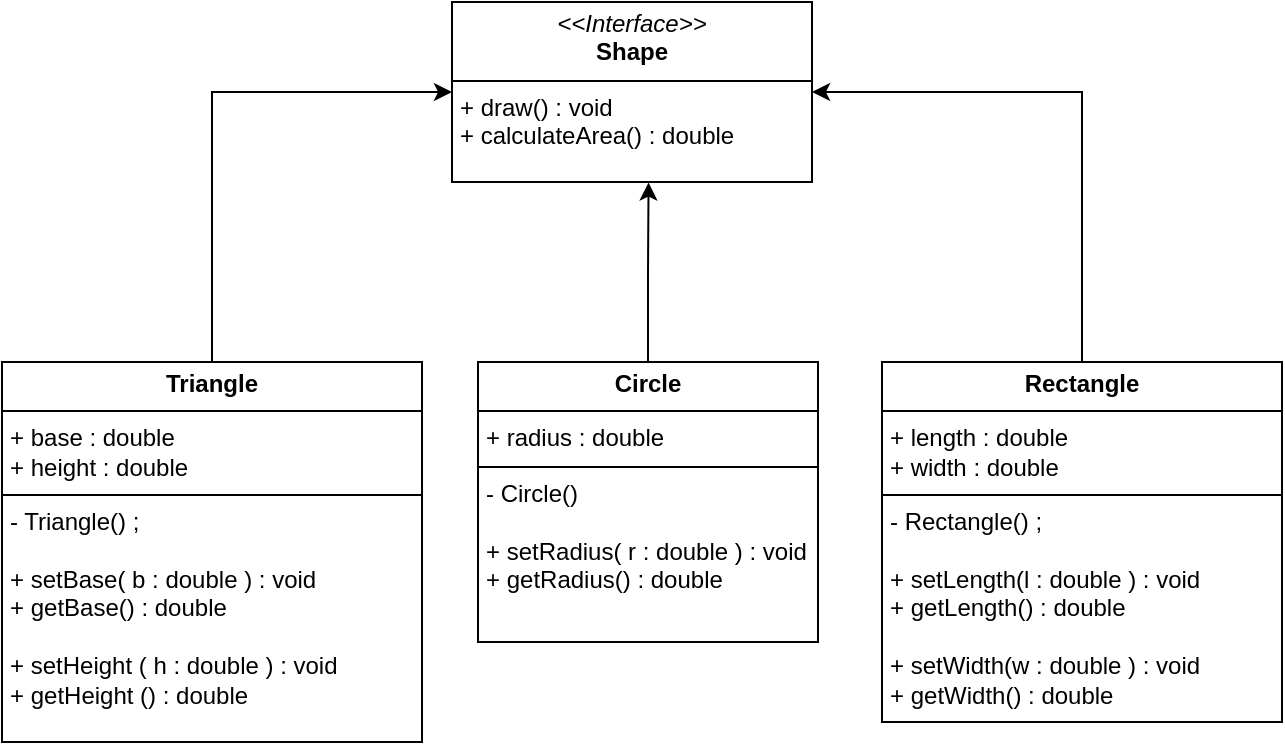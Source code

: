 <mxfile version="24.9.0">
  <diagram name="Trang-1" id="3FcVbNrHUuvJm3ET23Lt">
    <mxGraphModel dx="875" dy="2085" grid="1" gridSize="10" guides="1" tooltips="1" connect="1" arrows="1" fold="1" page="1" pageScale="1" pageWidth="827" pageHeight="1169" math="0" shadow="0">
      <root>
        <mxCell id="0" />
        <mxCell id="1" parent="0" />
        <mxCell id="zk-tTs3pTUfYxrjDOXZn-7" value="&lt;p style=&quot;margin:0px;margin-top:4px;text-align:center;&quot;&gt;&lt;i&gt;&amp;lt;&amp;lt;Interface&amp;gt;&amp;gt;&lt;/i&gt;&lt;br&gt;&lt;b&gt;Shape&lt;/b&gt;&lt;/p&gt;&lt;hr size=&quot;1&quot; style=&quot;border-style:solid;&quot;&gt;&lt;p style=&quot;margin:0px;margin-left:4px;&quot;&gt;+ draw() : void&lt;/p&gt;&lt;p style=&quot;margin:0px;margin-left:4px;&quot;&gt;+ calculateArea() : double&lt;/p&gt;" style="verticalAlign=top;align=left;overflow=fill;html=1;whiteSpace=wrap;" vertex="1" parent="1">
          <mxGeometry x="315" y="-60" width="180" height="90" as="geometry" />
        </mxCell>
        <mxCell id="zk-tTs3pTUfYxrjDOXZn-8" value="&lt;p style=&quot;margin:0px;margin-top:4px;text-align:center;&quot;&gt;&lt;b&gt;Circle&lt;/b&gt;&lt;/p&gt;&lt;hr size=&quot;1&quot; style=&quot;border-style:solid;&quot;&gt;&lt;p style=&quot;margin:0px;margin-left:4px;&quot;&gt;+ radius : double&amp;nbsp;&lt;/p&gt;&lt;hr size=&quot;1&quot; style=&quot;border-style:solid;&quot;&gt;&lt;p style=&quot;margin:0px;margin-left:4px;&quot;&gt;- Circle()&amp;nbsp;&lt;/p&gt;&lt;p style=&quot;margin:0px;margin-left:4px;&quot;&gt;&lt;br&gt;&lt;/p&gt;&lt;p style=&quot;margin:0px;margin-left:4px;&quot;&gt;+ setRadius( r : double ) : void&amp;nbsp;&lt;/p&gt;&lt;p style=&quot;margin:0px;margin-left:4px;&quot;&gt;+ getRadius() : double&lt;/p&gt;&lt;p style=&quot;margin:0px;margin-left:4px;&quot;&gt;&lt;br&gt;&lt;/p&gt;&lt;p style=&quot;margin:0px;margin-left:4px;&quot;&gt;&lt;br&gt;&lt;/p&gt;" style="verticalAlign=top;align=left;overflow=fill;html=1;whiteSpace=wrap;" vertex="1" parent="1">
          <mxGeometry x="328" y="120" width="170" height="140" as="geometry" />
        </mxCell>
        <mxCell id="zk-tTs3pTUfYxrjDOXZn-14" style="edgeStyle=orthogonalEdgeStyle;rounded=0;orthogonalLoop=1;jettySize=auto;html=1;exitX=0.5;exitY=0;exitDx=0;exitDy=0;entryX=1;entryY=0.5;entryDx=0;entryDy=0;" edge="1" parent="1" source="zk-tTs3pTUfYxrjDOXZn-9" target="zk-tTs3pTUfYxrjDOXZn-7">
          <mxGeometry relative="1" as="geometry" />
        </mxCell>
        <mxCell id="zk-tTs3pTUfYxrjDOXZn-9" value="&lt;p style=&quot;margin:0px;margin-top:4px;text-align:center;&quot;&gt;&lt;b&gt;Rectangle&lt;/b&gt;&lt;/p&gt;&lt;hr size=&quot;1&quot; style=&quot;border-style:solid;&quot;&gt;&lt;p style=&quot;margin:0px;margin-left:4px;&quot;&gt;+ length : double&lt;/p&gt;&lt;p style=&quot;margin:0px;margin-left:4px;&quot;&gt;+ width : double&amp;nbsp;&lt;/p&gt;&lt;hr size=&quot;1&quot; style=&quot;border-style:solid;&quot;&gt;&lt;p style=&quot;margin:0px;margin-left:4px;&quot;&gt;- Rectangle() ;&amp;nbsp;&lt;/p&gt;&lt;p style=&quot;margin:0px;margin-left:4px;&quot;&gt;&lt;br&gt;&lt;/p&gt;&lt;p style=&quot;margin:0px;margin-left:4px;&quot;&gt;+ setLength(l : double ) : void&lt;/p&gt;&lt;p style=&quot;margin:0px;margin-left:4px;&quot;&gt;+ getLength() : double&amp;nbsp;&lt;/p&gt;&lt;p style=&quot;margin:0px;margin-left:4px;&quot;&gt;&lt;br&gt;&lt;/p&gt;&lt;p style=&quot;margin:0px;margin-left:4px;&quot;&gt;+ setWidth(w : double ) : void&lt;/p&gt;&lt;p style=&quot;margin:0px;margin-left:4px;&quot;&gt;+ getWidth() : double&amp;nbsp;&lt;/p&gt;" style="verticalAlign=top;align=left;overflow=fill;html=1;whiteSpace=wrap;" vertex="1" parent="1">
          <mxGeometry x="530" y="120" width="200" height="180" as="geometry" />
        </mxCell>
        <mxCell id="zk-tTs3pTUfYxrjDOXZn-13" style="edgeStyle=orthogonalEdgeStyle;rounded=0;orthogonalLoop=1;jettySize=auto;html=1;exitX=0.5;exitY=0;exitDx=0;exitDy=0;entryX=0;entryY=0.5;entryDx=0;entryDy=0;" edge="1" parent="1" source="zk-tTs3pTUfYxrjDOXZn-10" target="zk-tTs3pTUfYxrjDOXZn-7">
          <mxGeometry relative="1" as="geometry" />
        </mxCell>
        <mxCell id="zk-tTs3pTUfYxrjDOXZn-10" value="&lt;p style=&quot;margin:0px;margin-top:4px;text-align:center;&quot;&gt;&lt;b&gt;Triangle&lt;/b&gt;&lt;/p&gt;&lt;hr size=&quot;1&quot; style=&quot;border-style:solid;&quot;&gt;&lt;p style=&quot;margin:0px;margin-left:4px;&quot;&gt;+ base : double&amp;nbsp;&lt;/p&gt;&lt;p style=&quot;margin:0px;margin-left:4px;&quot;&gt;+ height : double&amp;nbsp;&lt;/p&gt;&lt;hr size=&quot;1&quot; style=&quot;border-style:solid;&quot;&gt;&lt;p style=&quot;margin:0px;margin-left:4px;&quot;&gt;- Triangle() ;&amp;nbsp;&lt;/p&gt;&lt;p style=&quot;margin:0px;margin-left:4px;&quot;&gt;&lt;br&gt;&lt;/p&gt;&lt;p style=&quot;margin:0px;margin-left:4px;&quot;&gt;+ setBase( b : double ) : void&amp;nbsp;&lt;/p&gt;&lt;p style=&quot;margin:0px;margin-left:4px;&quot;&gt;+ getBase() : double&lt;/p&gt;&lt;p style=&quot;margin:0px;margin-left:4px;&quot;&gt;&lt;br&gt;&lt;/p&gt;&lt;p style=&quot;margin:0px;margin-left:4px;&quot;&gt;+ setHeight ( h : double ) : void&lt;/p&gt;&lt;p style=&quot;margin:0px;margin-left:4px;&quot;&gt;+ getHeight () : double&lt;/p&gt;" style="verticalAlign=top;align=left;overflow=fill;html=1;whiteSpace=wrap;" vertex="1" parent="1">
          <mxGeometry x="90" y="120" width="210" height="190" as="geometry" />
        </mxCell>
        <mxCell id="zk-tTs3pTUfYxrjDOXZn-12" style="edgeStyle=orthogonalEdgeStyle;rounded=0;orthogonalLoop=1;jettySize=auto;html=1;exitX=0.5;exitY=0;exitDx=0;exitDy=0;entryX=0.546;entryY=1.003;entryDx=0;entryDy=0;entryPerimeter=0;" edge="1" parent="1" source="zk-tTs3pTUfYxrjDOXZn-8" target="zk-tTs3pTUfYxrjDOXZn-7">
          <mxGeometry relative="1" as="geometry" />
        </mxCell>
      </root>
    </mxGraphModel>
  </diagram>
</mxfile>
